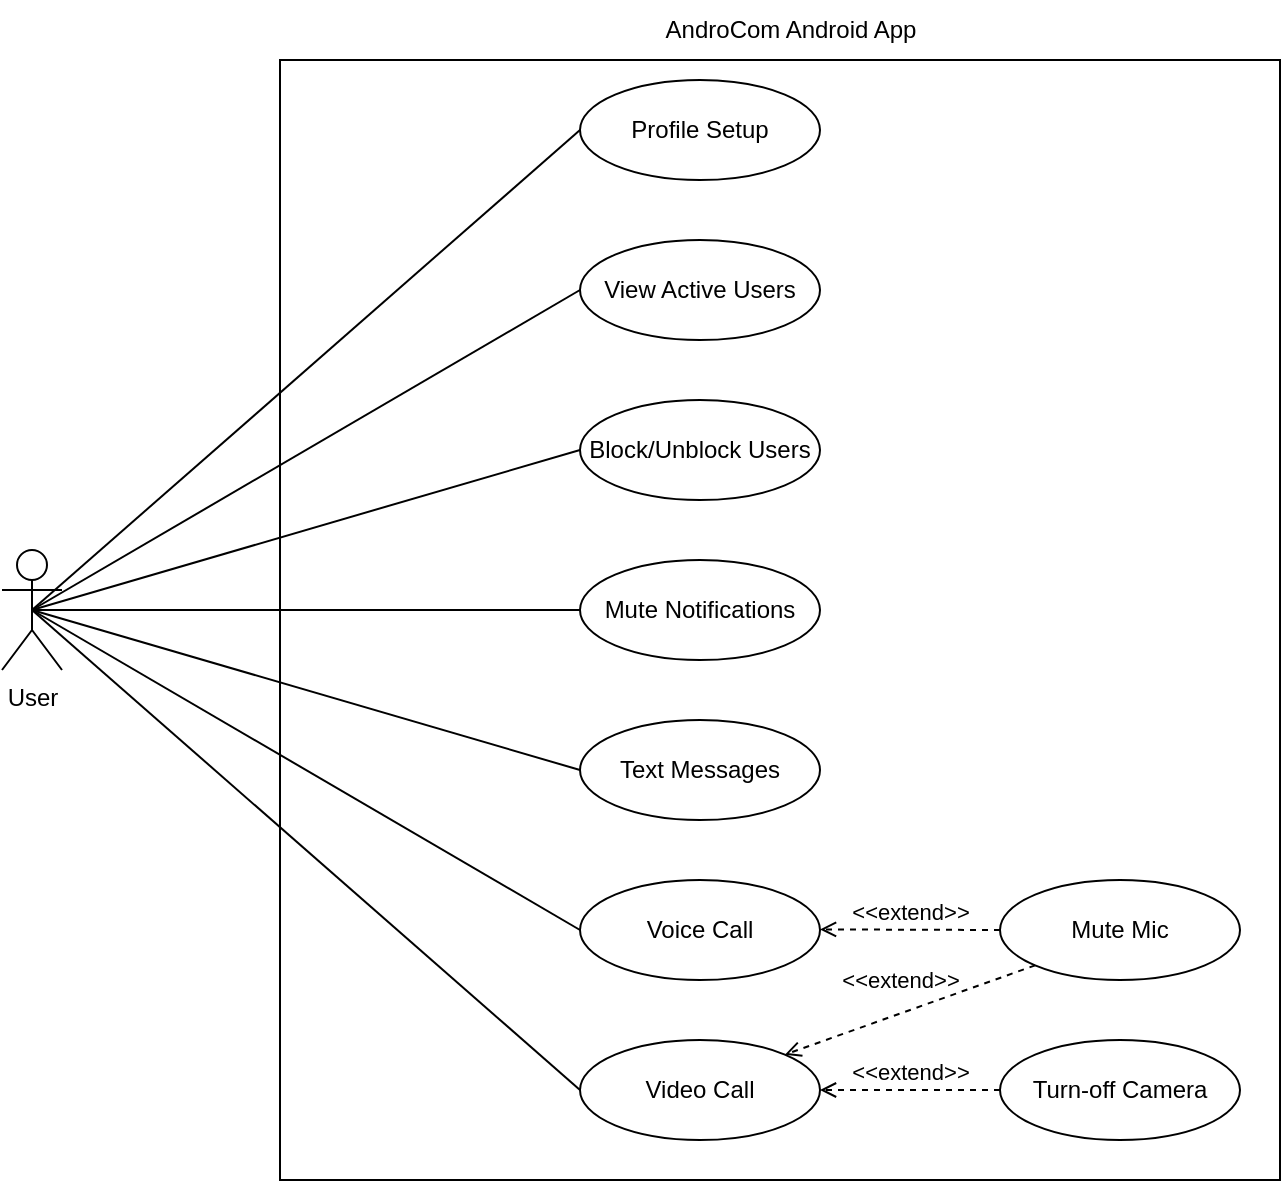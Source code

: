 <mxfile version="24.2.5" type="device">
  <diagram name="Page-1" id="JH8mKb6uM0Cwd8Qrf0DN">
    <mxGraphModel dx="977" dy="1663" grid="1" gridSize="10" guides="1" tooltips="1" connect="1" arrows="1" fold="1" page="1" pageScale="1" pageWidth="850" pageHeight="1100" math="0" shadow="0">
      <root>
        <mxCell id="0" />
        <mxCell id="1" parent="0" />
        <mxCell id="50gcBJBjnqEBOGdZFFud-28" style="rounded=0;orthogonalLoop=1;jettySize=auto;html=1;exitX=0;exitY=0.5;exitDx=0;exitDy=0;endArrow=none;endFill=0;entryX=0.5;entryY=0.5;entryDx=0;entryDy=0;entryPerimeter=0;" parent="1" source="50gcBJBjnqEBOGdZFFud-8" target="50gcBJBjnqEBOGdZFFud-1" edge="1">
          <mxGeometry relative="1" as="geometry">
            <mxPoint x="80" y="410" as="targetPoint" />
            <mxPoint x="330" y="145" as="sourcePoint" />
          </mxGeometry>
        </mxCell>
        <mxCell id="50gcBJBjnqEBOGdZFFud-27" style="rounded=0;orthogonalLoop=1;jettySize=auto;html=1;exitX=0;exitY=0.5;exitDx=0;exitDy=0;endArrow=none;endFill=0;entryX=0.5;entryY=0.5;entryDx=0;entryDy=0;entryPerimeter=0;" parent="1" source="50gcBJBjnqEBOGdZFFud-7" target="50gcBJBjnqEBOGdZFFud-1" edge="1">
          <mxGeometry relative="1" as="geometry">
            <mxPoint x="80" y="410" as="targetPoint" />
            <mxPoint x="330" y="75" as="sourcePoint" />
          </mxGeometry>
        </mxCell>
        <mxCell id="50gcBJBjnqEBOGdZFFud-26" style="rounded=0;orthogonalLoop=1;jettySize=auto;html=1;exitX=0;exitY=0.5;exitDx=0;exitDy=0;endArrow=none;endFill=0;entryX=0.5;entryY=0.5;entryDx=0;entryDy=0;entryPerimeter=0;" parent="1" source="50gcBJBjnqEBOGdZFFud-6" target="50gcBJBjnqEBOGdZFFud-1" edge="1">
          <mxGeometry relative="1" as="geometry">
            <mxPoint x="80" y="410" as="targetPoint" />
          </mxGeometry>
        </mxCell>
        <mxCell id="50gcBJBjnqEBOGdZFFud-20" value="" style="rounded=0;whiteSpace=wrap;html=1;fillColor=none;" parent="1" vertex="1">
          <mxGeometry x="170" y="20" width="500" height="560" as="geometry" />
        </mxCell>
        <mxCell id="50gcBJBjnqEBOGdZFFud-6" value="Profile Setup" style="ellipse;whiteSpace=wrap;html=1;" parent="1" vertex="1">
          <mxGeometry x="320" y="30" width="120" height="50" as="geometry" />
        </mxCell>
        <mxCell id="50gcBJBjnqEBOGdZFFud-7" value="View Active Users" style="ellipse;whiteSpace=wrap;html=1;" parent="1" vertex="1">
          <mxGeometry x="320" y="110" width="120" height="50" as="geometry" />
        </mxCell>
        <mxCell id="50gcBJBjnqEBOGdZFFud-8" value="Block/Unblock Users" style="ellipse;whiteSpace=wrap;html=1;" parent="1" vertex="1">
          <mxGeometry x="320" y="190" width="120" height="50" as="geometry" />
        </mxCell>
        <mxCell id="50gcBJBjnqEBOGdZFFud-9" value="Mute Notifications" style="ellipse;whiteSpace=wrap;html=1;" parent="1" vertex="1">
          <mxGeometry x="320" y="270" width="120" height="50" as="geometry" />
        </mxCell>
        <mxCell id="50gcBJBjnqEBOGdZFFud-10" value="Text Messages" style="ellipse;whiteSpace=wrap;html=1;" parent="1" vertex="1">
          <mxGeometry x="320" y="350" width="120" height="50" as="geometry" />
        </mxCell>
        <mxCell id="50gcBJBjnqEBOGdZFFud-11" value="Voice Call" style="ellipse;whiteSpace=wrap;html=1;" parent="1" vertex="1">
          <mxGeometry x="320" y="430" width="120" height="50" as="geometry" />
        </mxCell>
        <mxCell id="50gcBJBjnqEBOGdZFFud-12" value="Video Call" style="ellipse;whiteSpace=wrap;html=1;" parent="1" vertex="1">
          <mxGeometry x="320" y="510" width="120" height="50" as="geometry" />
        </mxCell>
        <mxCell id="50gcBJBjnqEBOGdZFFud-14" value="Mute Mic" style="ellipse;whiteSpace=wrap;html=1;" parent="1" vertex="1">
          <mxGeometry x="530" y="430" width="120" height="50" as="geometry" />
        </mxCell>
        <mxCell id="50gcBJBjnqEBOGdZFFud-15" value="Turn-off Camera" style="ellipse;whiteSpace=wrap;html=1;" parent="1" vertex="1">
          <mxGeometry x="530" y="510" width="120" height="50" as="geometry" />
        </mxCell>
        <mxCell id="50gcBJBjnqEBOGdZFFud-21" value="AndroCom Android App" style="text;html=1;align=center;verticalAlign=middle;resizable=0;points=[];autosize=1;strokeColor=none;fillColor=none;" parent="1" vertex="1">
          <mxGeometry x="350" y="-10" width="150" height="30" as="geometry" />
        </mxCell>
        <mxCell id="50gcBJBjnqEBOGdZFFud-22" value="&amp;lt;&amp;lt;extend&amp;gt;&amp;gt;" style="html=1;verticalAlign=bottom;labelBackgroundColor=none;endArrow=open;endFill=0;dashed=1;rounded=0;entryX=1;entryY=0.5;entryDx=0;entryDy=0;exitX=0;exitY=0.5;exitDx=0;exitDy=0;" parent="1" source="50gcBJBjnqEBOGdZFFud-15" target="50gcBJBjnqEBOGdZFFud-12" edge="1">
          <mxGeometry width="160" relative="1" as="geometry">
            <mxPoint x="530" y="590" as="sourcePoint" />
            <mxPoint x="370" y="590" as="targetPoint" />
          </mxGeometry>
        </mxCell>
        <mxCell id="50gcBJBjnqEBOGdZFFud-23" value="&amp;lt;&amp;lt;extend&amp;gt;&amp;gt;" style="html=1;verticalAlign=bottom;labelBackgroundColor=none;endArrow=open;endFill=0;dashed=1;rounded=0;entryX=0;entryY=0.5;entryDx=0;entryDy=0;exitX=0;exitY=0.5;exitDx=0;exitDy=0;" parent="1" source="50gcBJBjnqEBOGdZFFud-14" edge="1">
          <mxGeometry width="160" relative="1" as="geometry">
            <mxPoint x="600" y="454.71" as="sourcePoint" />
            <mxPoint x="440" y="454.71" as="targetPoint" />
          </mxGeometry>
        </mxCell>
        <mxCell id="50gcBJBjnqEBOGdZFFud-24" value="&lt;p style=&quot;line-height: 130%;&quot;&gt;&amp;lt;&amp;lt;extend&amp;gt;&amp;gt;&lt;/p&gt;" style="html=1;verticalAlign=bottom;labelBackgroundColor=none;endArrow=open;endFill=0;dashed=1;rounded=0;exitX=0;exitY=1;exitDx=0;exitDy=0;entryX=1;entryY=0;entryDx=0;entryDy=0;" parent="1" source="50gcBJBjnqEBOGdZFFud-14" target="50gcBJBjnqEBOGdZFFud-12" edge="1">
          <mxGeometry x="0.097" y="3" width="160" relative="1" as="geometry">
            <mxPoint x="530" y="500" as="sourcePoint" />
            <mxPoint x="370" y="500" as="targetPoint" />
            <mxPoint as="offset" />
          </mxGeometry>
        </mxCell>
        <mxCell id="50gcBJBjnqEBOGdZFFud-29" style="rounded=0;orthogonalLoop=1;jettySize=auto;html=1;endArrow=none;endFill=0;exitX=0;exitY=0.5;exitDx=0;exitDy=0;entryX=0.5;entryY=0.5;entryDx=0;entryDy=0;entryPerimeter=0;" parent="1" source="50gcBJBjnqEBOGdZFFud-9" target="50gcBJBjnqEBOGdZFFud-1" edge="1">
          <mxGeometry relative="1" as="geometry">
            <mxPoint x="80" y="410" as="targetPoint" />
            <mxPoint x="330" y="225" as="sourcePoint" />
          </mxGeometry>
        </mxCell>
        <mxCell id="50gcBJBjnqEBOGdZFFud-30" style="rounded=0;orthogonalLoop=1;jettySize=auto;html=1;endArrow=none;endFill=0;exitX=0;exitY=0.5;exitDx=0;exitDy=0;entryX=0.5;entryY=0.5;entryDx=0;entryDy=0;entryPerimeter=0;" parent="1" source="50gcBJBjnqEBOGdZFFud-10" target="50gcBJBjnqEBOGdZFFud-1" edge="1">
          <mxGeometry relative="1" as="geometry">
            <mxPoint x="80" y="410" as="targetPoint" />
            <mxPoint x="330" y="305" as="sourcePoint" />
          </mxGeometry>
        </mxCell>
        <mxCell id="50gcBJBjnqEBOGdZFFud-31" style="rounded=0;orthogonalLoop=1;jettySize=auto;html=1;endArrow=none;endFill=0;exitX=0;exitY=0.5;exitDx=0;exitDy=0;entryX=0.5;entryY=0.5;entryDx=0;entryDy=0;entryPerimeter=0;" parent="1" source="50gcBJBjnqEBOGdZFFud-11" target="50gcBJBjnqEBOGdZFFud-1" edge="1">
          <mxGeometry relative="1" as="geometry">
            <mxPoint x="80" y="410" as="targetPoint" />
            <mxPoint x="330" y="385" as="sourcePoint" />
          </mxGeometry>
        </mxCell>
        <mxCell id="50gcBJBjnqEBOGdZFFud-32" style="rounded=0;orthogonalLoop=1;jettySize=auto;html=1;endArrow=none;endFill=0;exitX=0;exitY=0.5;exitDx=0;exitDy=0;entryX=0.5;entryY=0.5;entryDx=0;entryDy=0;entryPerimeter=0;" parent="1" source="50gcBJBjnqEBOGdZFFud-12" target="50gcBJBjnqEBOGdZFFud-1" edge="1">
          <mxGeometry relative="1" as="geometry">
            <mxPoint x="50" y="300" as="targetPoint" />
            <mxPoint x="330" y="465" as="sourcePoint" />
          </mxGeometry>
        </mxCell>
        <mxCell id="50gcBJBjnqEBOGdZFFud-1" value="User" style="shape=umlActor;verticalLabelPosition=bottom;verticalAlign=top;html=1;outlineConnect=0;" parent="1" vertex="1">
          <mxGeometry x="31" y="265" width="30" height="60" as="geometry" />
        </mxCell>
      </root>
    </mxGraphModel>
  </diagram>
</mxfile>

